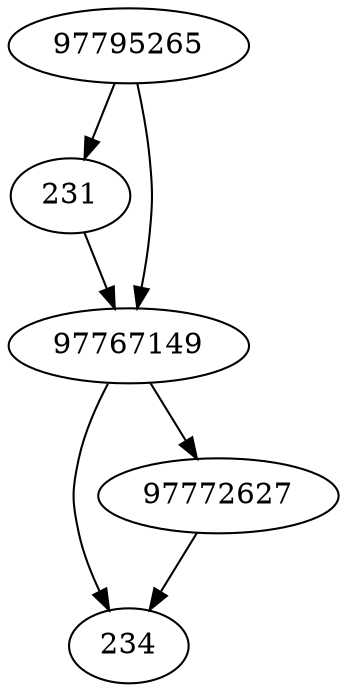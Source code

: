 strict digraph  {
97795265;
231;
234;
97767149;
97772627;
97795265 -> 231;
97795265 -> 97767149;
231 -> 97767149;
97767149 -> 97772627;
97767149 -> 234;
97772627 -> 234;
}
